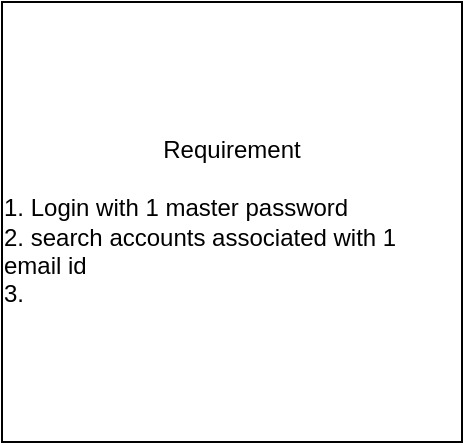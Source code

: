 <mxfile version="14.6.6" type="github">
  <diagram id="sioPz1f6lP79hygTzQPe" name="Page-1">
    <mxGraphModel dx="868" dy="454" grid="1" gridSize="10" guides="1" tooltips="1" connect="1" arrows="1" fold="1" page="1" pageScale="1" pageWidth="850" pageHeight="1100" math="0" shadow="0">
      <root>
        <mxCell id="0" />
        <mxCell id="1" parent="0" />
        <mxCell id="EKp3nstqfUqZXwGcpkY4-5" value="Requirement&lt;br&gt;&lt;br&gt;&lt;div style=&quot;text-align: left&quot;&gt;1. Login with 1 master password&lt;/div&gt;&lt;div style=&quot;text-align: left&quot;&gt;2. search accounts associated with 1 email id&lt;/div&gt;&lt;div style=&quot;text-align: left&quot;&gt;3.&amp;nbsp;&lt;/div&gt;" style="rounded=0;whiteSpace=wrap;html=1;" vertex="1" parent="1">
          <mxGeometry x="40" y="100" width="230" height="220" as="geometry" />
        </mxCell>
      </root>
    </mxGraphModel>
  </diagram>
</mxfile>
